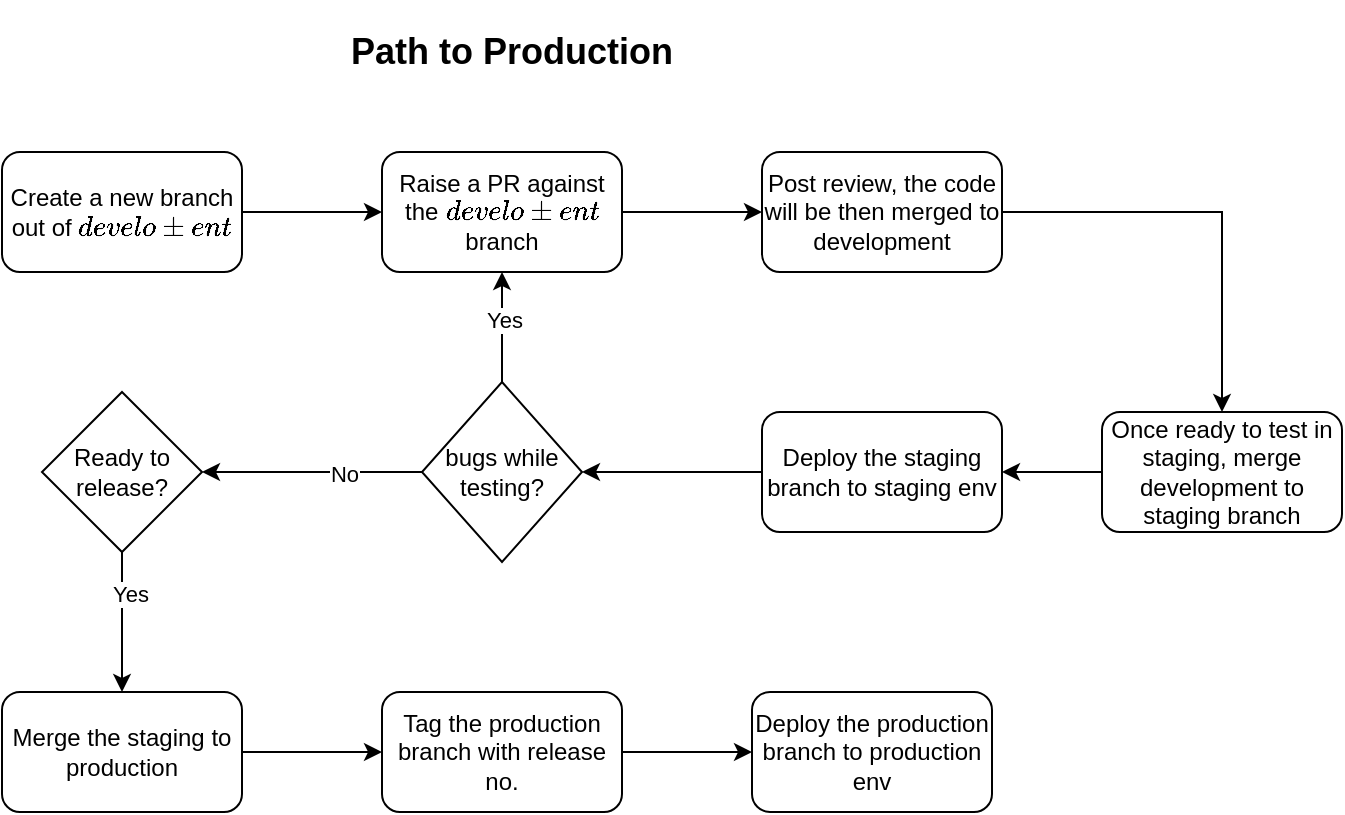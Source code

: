 <mxfile version="14.2.9" type="device"><diagram id="8VzBV0I3Au1bsxuKTWUg" name="Page-1"><mxGraphModel dx="1426" dy="723" grid="1" gridSize="10" guides="1" tooltips="1" connect="1" arrows="1" fold="1" page="1" pageScale="1" pageWidth="850" pageHeight="1100" math="0" shadow="0"><root><mxCell id="0"/><mxCell id="1" parent="0"/><mxCell id="Enxqvu8O835b6CIaBxVD-16" value="" style="edgeStyle=orthogonalEdgeStyle;rounded=0;orthogonalLoop=1;jettySize=auto;html=1;" edge="1" parent="1" source="Enxqvu8O835b6CIaBxVD-2" target="Enxqvu8O835b6CIaBxVD-3"><mxGeometry relative="1" as="geometry"/></mxCell><mxCell id="Enxqvu8O835b6CIaBxVD-2" value="Create a new branch out of `development`" style="rounded=1;whiteSpace=wrap;html=1;" vertex="1" parent="1"><mxGeometry x="50" y="110" width="120" height="60" as="geometry"/></mxCell><mxCell id="Enxqvu8O835b6CIaBxVD-17" value="" style="edgeStyle=orthogonalEdgeStyle;rounded=0;orthogonalLoop=1;jettySize=auto;html=1;" edge="1" parent="1" source="Enxqvu8O835b6CIaBxVD-3" target="Enxqvu8O835b6CIaBxVD-5"><mxGeometry relative="1" as="geometry"/></mxCell><mxCell id="Enxqvu8O835b6CIaBxVD-3" value="Raise a PR against the `development` branch" style="rounded=1;whiteSpace=wrap;html=1;" vertex="1" parent="1"><mxGeometry x="240" y="110" width="120" height="60" as="geometry"/></mxCell><mxCell id="Enxqvu8O835b6CIaBxVD-18" style="edgeStyle=orthogonalEdgeStyle;rounded=0;orthogonalLoop=1;jettySize=auto;html=1;exitX=1;exitY=0.5;exitDx=0;exitDy=0;" edge="1" parent="1" source="Enxqvu8O835b6CIaBxVD-5" target="Enxqvu8O835b6CIaBxVD-6"><mxGeometry relative="1" as="geometry"/></mxCell><mxCell id="Enxqvu8O835b6CIaBxVD-5" value="Post review, the code will be then merged to development" style="rounded=1;whiteSpace=wrap;html=1;" vertex="1" parent="1"><mxGeometry x="430" y="110" width="120" height="60" as="geometry"/></mxCell><mxCell id="Enxqvu8O835b6CIaBxVD-19" value="" style="edgeStyle=orthogonalEdgeStyle;rounded=0;orthogonalLoop=1;jettySize=auto;html=1;" edge="1" parent="1" source="Enxqvu8O835b6CIaBxVD-6" target="Enxqvu8O835b6CIaBxVD-14"><mxGeometry relative="1" as="geometry"/></mxCell><mxCell id="Enxqvu8O835b6CIaBxVD-6" value="Once ready to test in staging, merge development to staging branch" style="rounded=1;whiteSpace=wrap;html=1;" vertex="1" parent="1"><mxGeometry x="600" y="240" width="120" height="60" as="geometry"/></mxCell><mxCell id="Enxqvu8O835b6CIaBxVD-22" value="" style="edgeStyle=orthogonalEdgeStyle;rounded=0;orthogonalLoop=1;jettySize=auto;html=1;" edge="1" parent="1" source="Enxqvu8O835b6CIaBxVD-8" target="Enxqvu8O835b6CIaBxVD-3"><mxGeometry relative="1" as="geometry"/></mxCell><mxCell id="Enxqvu8O835b6CIaBxVD-32" value="Yes" style="edgeLabel;html=1;align=center;verticalAlign=middle;resizable=0;points=[];" vertex="1" connectable="0" parent="Enxqvu8O835b6CIaBxVD-22"><mxGeometry x="0.127" y="-1" relative="1" as="geometry"><mxPoint as="offset"/></mxGeometry></mxCell><mxCell id="Enxqvu8O835b6CIaBxVD-23" value="" style="edgeStyle=orthogonalEdgeStyle;rounded=0;orthogonalLoop=1;jettySize=auto;html=1;" edge="1" parent="1" source="Enxqvu8O835b6CIaBxVD-8" target="Enxqvu8O835b6CIaBxVD-9"><mxGeometry relative="1" as="geometry"/></mxCell><mxCell id="Enxqvu8O835b6CIaBxVD-31" value="No" style="edgeLabel;html=1;align=center;verticalAlign=middle;resizable=0;points=[];" vertex="1" connectable="0" parent="Enxqvu8O835b6CIaBxVD-23"><mxGeometry x="-0.291" y="1" relative="1" as="geometry"><mxPoint as="offset"/></mxGeometry></mxCell><mxCell id="Enxqvu8O835b6CIaBxVD-8" value="bugs while testing?" style="rhombus;whiteSpace=wrap;html=1;" vertex="1" parent="1"><mxGeometry x="260" y="225" width="80" height="90" as="geometry"/></mxCell><mxCell id="Enxqvu8O835b6CIaBxVD-25" value="" style="edgeStyle=orthogonalEdgeStyle;rounded=0;orthogonalLoop=1;jettySize=auto;html=1;" edge="1" parent="1" source="Enxqvu8O835b6CIaBxVD-9" target="Enxqvu8O835b6CIaBxVD-10"><mxGeometry relative="1" as="geometry"/></mxCell><mxCell id="Enxqvu8O835b6CIaBxVD-30" value="Yes" style="edgeLabel;html=1;align=center;verticalAlign=middle;resizable=0;points=[];" vertex="1" connectable="0" parent="Enxqvu8O835b6CIaBxVD-25"><mxGeometry x="-0.4" y="4" relative="1" as="geometry"><mxPoint as="offset"/></mxGeometry></mxCell><mxCell id="Enxqvu8O835b6CIaBxVD-9" value="Ready to release?" style="rhombus;whiteSpace=wrap;html=1;" vertex="1" parent="1"><mxGeometry x="70" y="230" width="80" height="80" as="geometry"/></mxCell><mxCell id="Enxqvu8O835b6CIaBxVD-26" value="" style="edgeStyle=orthogonalEdgeStyle;rounded=0;orthogonalLoop=1;jettySize=auto;html=1;" edge="1" parent="1" source="Enxqvu8O835b6CIaBxVD-10" target="Enxqvu8O835b6CIaBxVD-11"><mxGeometry relative="1" as="geometry"/></mxCell><mxCell id="Enxqvu8O835b6CIaBxVD-10" value="Merge the staging to production" style="rounded=1;whiteSpace=wrap;html=1;" vertex="1" parent="1"><mxGeometry x="50" y="380" width="120" height="60" as="geometry"/></mxCell><mxCell id="Enxqvu8O835b6CIaBxVD-27" value="" style="edgeStyle=orthogonalEdgeStyle;rounded=0;orthogonalLoop=1;jettySize=auto;html=1;" edge="1" parent="1" source="Enxqvu8O835b6CIaBxVD-11" target="Enxqvu8O835b6CIaBxVD-15"><mxGeometry relative="1" as="geometry"/></mxCell><mxCell id="Enxqvu8O835b6CIaBxVD-11" value="Tag the production branch with release no." style="rounded=1;whiteSpace=wrap;html=1;" vertex="1" parent="1"><mxGeometry x="240" y="380" width="120" height="60" as="geometry"/></mxCell><mxCell id="Enxqvu8O835b6CIaBxVD-12" value="&lt;h2&gt;Path to Production&lt;/h2&gt;" style="text;html=1;strokeColor=none;fillColor=none;align=center;verticalAlign=middle;whiteSpace=wrap;rounded=0;" vertex="1" parent="1"><mxGeometry x="80" y="50" width="450" height="20" as="geometry"/></mxCell><mxCell id="Enxqvu8O835b6CIaBxVD-20" value="" style="edgeStyle=orthogonalEdgeStyle;rounded=0;orthogonalLoop=1;jettySize=auto;html=1;" edge="1" parent="1" source="Enxqvu8O835b6CIaBxVD-14" target="Enxqvu8O835b6CIaBxVD-8"><mxGeometry relative="1" as="geometry"/></mxCell><mxCell id="Enxqvu8O835b6CIaBxVD-14" value="Deploy the staging branch to staging env" style="rounded=1;whiteSpace=wrap;html=1;" vertex="1" parent="1"><mxGeometry x="430" y="240" width="120" height="60" as="geometry"/></mxCell><mxCell id="Enxqvu8O835b6CIaBxVD-15" value="Deploy the production branch to production env" style="rounded=1;whiteSpace=wrap;html=1;" vertex="1" parent="1"><mxGeometry x="425" y="380" width="120" height="60" as="geometry"/></mxCell></root></mxGraphModel></diagram></mxfile>